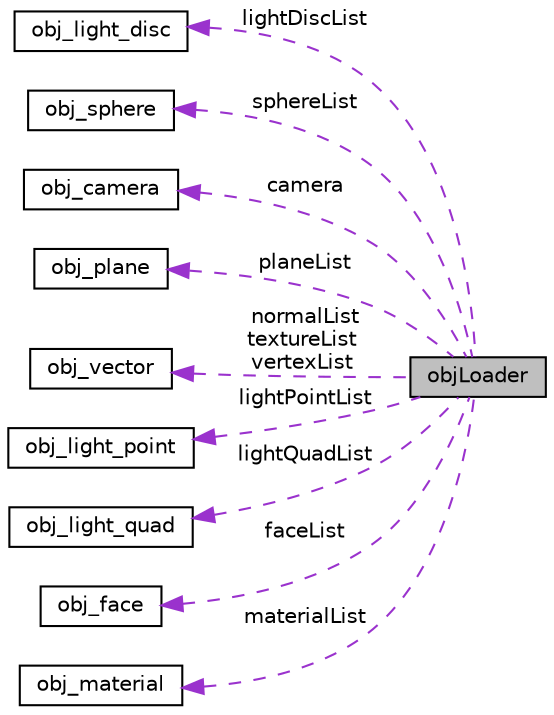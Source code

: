 digraph "objLoader"
{
  edge [fontname="Helvetica",fontsize="10",labelfontname="Helvetica",labelfontsize="10"];
  node [fontname="Helvetica",fontsize="10",shape=record];
  rankdir="LR";
  Node1 [label="objLoader",height=0.2,width=0.4,color="black", fillcolor="grey75", style="filled" fontcolor="black"];
  Node2 -> Node1 [dir="back",color="darkorchid3",fontsize="10",style="dashed",label=" lightDiscList" ,fontname="Helvetica"];
  Node2 [label="obj_light_disc",height=0.2,width=0.4,color="black", fillcolor="white", style="filled",URL="$structobj__light__disc.html"];
  Node3 -> Node1 [dir="back",color="darkorchid3",fontsize="10",style="dashed",label=" sphereList" ,fontname="Helvetica"];
  Node3 [label="obj_sphere",height=0.2,width=0.4,color="black", fillcolor="white", style="filled",URL="$structobj__sphere.html"];
  Node4 -> Node1 [dir="back",color="darkorchid3",fontsize="10",style="dashed",label=" camera" ,fontname="Helvetica"];
  Node4 [label="obj_camera",height=0.2,width=0.4,color="black", fillcolor="white", style="filled",URL="$structobj__camera.html"];
  Node5 -> Node1 [dir="back",color="darkorchid3",fontsize="10",style="dashed",label=" planeList" ,fontname="Helvetica"];
  Node5 [label="obj_plane",height=0.2,width=0.4,color="black", fillcolor="white", style="filled",URL="$structobj__plane.html"];
  Node6 -> Node1 [dir="back",color="darkorchid3",fontsize="10",style="dashed",label=" normalList\ntextureList\nvertexList" ,fontname="Helvetica"];
  Node6 [label="obj_vector",height=0.2,width=0.4,color="black", fillcolor="white", style="filled",URL="$structobj__vector.html"];
  Node7 -> Node1 [dir="back",color="darkorchid3",fontsize="10",style="dashed",label=" lightPointList" ,fontname="Helvetica"];
  Node7 [label="obj_light_point",height=0.2,width=0.4,color="black", fillcolor="white", style="filled",URL="$structobj__light__point.html"];
  Node8 -> Node1 [dir="back",color="darkorchid3",fontsize="10",style="dashed",label=" lightQuadList" ,fontname="Helvetica"];
  Node8 [label="obj_light_quad",height=0.2,width=0.4,color="black", fillcolor="white", style="filled",URL="$structobj__light__quad.html"];
  Node9 -> Node1 [dir="back",color="darkorchid3",fontsize="10",style="dashed",label=" faceList" ,fontname="Helvetica"];
  Node9 [label="obj_face",height=0.2,width=0.4,color="black", fillcolor="white", style="filled",URL="$structobj__face.html"];
  Node10 -> Node1 [dir="back",color="darkorchid3",fontsize="10",style="dashed",label=" materialList" ,fontname="Helvetica"];
  Node10 [label="obj_material",height=0.2,width=0.4,color="black", fillcolor="white", style="filled",URL="$structobj__material.html"];
}
